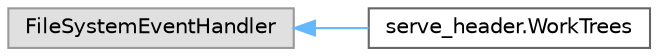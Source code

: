 digraph "Graphical Class Hierarchy"
{
 // LATEX_PDF_SIZE
  bgcolor="transparent";
  edge [fontname=Helvetica,fontsize=10,labelfontname=Helvetica,labelfontsize=10];
  node [fontname=Helvetica,fontsize=10,shape=box,height=0.2,width=0.4];
  rankdir="LR";
  Node0 [id="Node000000",label="FileSystemEventHandler",height=0.2,width=0.4,color="grey60", fillcolor="#E0E0E0", style="filled",tooltip=" "];
  Node0 -> Node1 [id="edge36_Node000000_Node000001",dir="back",color="steelblue1",style="solid",tooltip=" "];
  Node1 [id="Node000001",label="serve_header.WorkTrees",height=0.2,width=0.4,color="grey40", fillcolor="white", style="filled",URL="$classserve__header_1_1WorkTrees.html",tooltip=" "];
}
